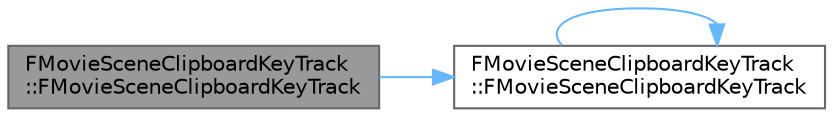 digraph "FMovieSceneClipboardKeyTrack::FMovieSceneClipboardKeyTrack"
{
 // INTERACTIVE_SVG=YES
 // LATEX_PDF_SIZE
  bgcolor="transparent";
  edge [fontname=Helvetica,fontsize=10,labelfontname=Helvetica,labelfontsize=10];
  node [fontname=Helvetica,fontsize=10,shape=box,height=0.2,width=0.4];
  rankdir="LR";
  Node1 [id="Node000001",label="FMovieSceneClipboardKeyTrack\l::FMovieSceneClipboardKeyTrack",height=0.2,width=0.4,color="gray40", fillcolor="grey60", style="filled", fontcolor="black",tooltip="Copy construction/assignment."];
  Node1 -> Node2 [id="edge1_Node000001_Node000002",color="steelblue1",style="solid",tooltip=" "];
  Node2 [id="Node000002",label="FMovieSceneClipboardKeyTrack\l::FMovieSceneClipboardKeyTrack",height=0.2,width=0.4,color="grey40", fillcolor="white", style="filled",URL="$d1/d75/classFMovieSceneClipboardKeyTrack.html#a1ea02b1124cffe426ba1211d9cec1a99",tooltip="Move construction/assignment."];
  Node2 -> Node2 [id="edge2_Node000002_Node000002",color="steelblue1",style="solid",tooltip=" "];
}
